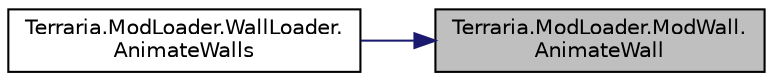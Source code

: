 digraph "Terraria.ModLoader.ModWall.AnimateWall"
{
 // LATEX_PDF_SIZE
  edge [fontname="Helvetica",fontsize="10",labelfontname="Helvetica",labelfontsize="10"];
  node [fontname="Helvetica",fontsize="10",shape=record];
  rankdir="RL";
  Node1 [label="Terraria.ModLoader.ModWall.\lAnimateWall",height=0.2,width=0.4,color="black", fillcolor="grey75", style="filled", fontcolor="black",tooltip="Allows you to animate your wall. Use frameCounter to keep track of how long the current frame has bee..."];
  Node1 -> Node2 [dir="back",color="midnightblue",fontsize="10",style="solid",fontname="Helvetica"];
  Node2 [label="Terraria.ModLoader.WallLoader.\lAnimateWalls",height=0.2,width=0.4,color="black", fillcolor="white", style="filled",URL="$class_terraria_1_1_mod_loader_1_1_wall_loader.html#a1d943c9304cd81a5857a14cce2f9c5de",tooltip=" "];
}
